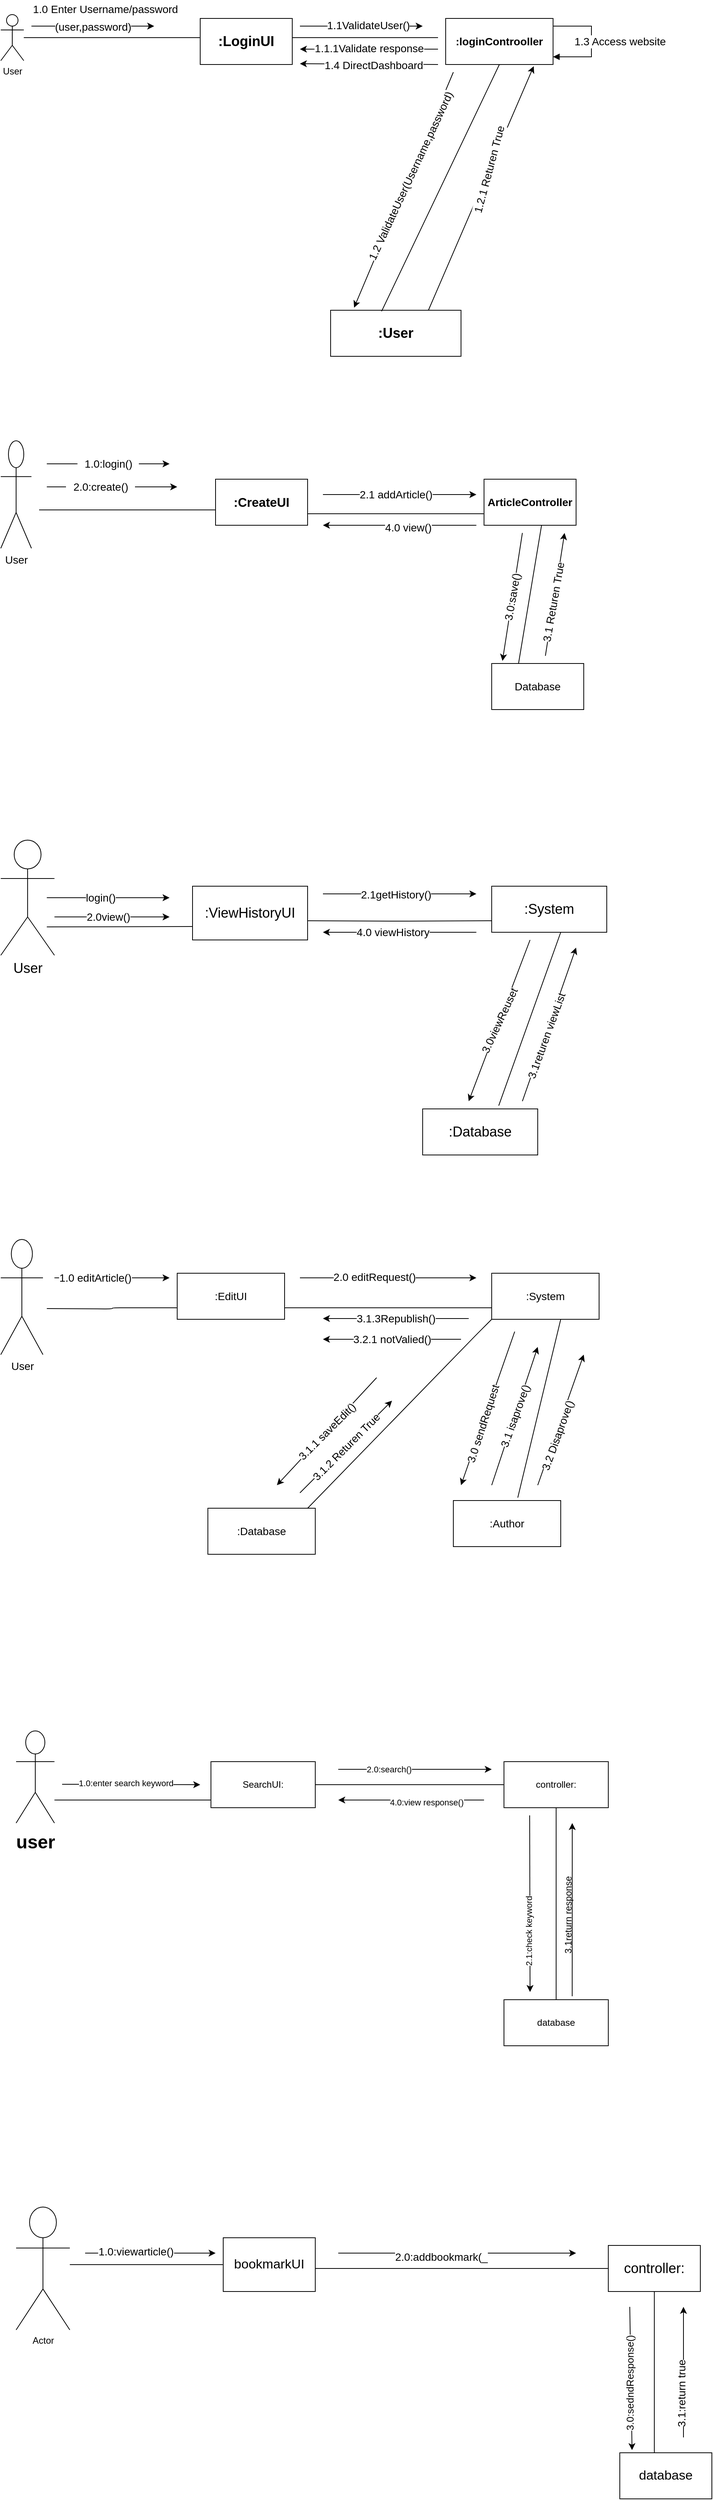 <mxfile version="18.0.2" type="github">
  <diagram id="AjyXy3126MBHkVJqha3E" name="communication">
    <mxGraphModel dx="1298" dy="724" grid="1" gridSize="10" guides="1" tooltips="1" connect="1" arrows="1" fold="1" page="1" pageScale="1" pageWidth="827" pageHeight="1169" math="0" shadow="0">
      <root>
        <mxCell id="0" />
        <mxCell id="1" parent="0" />
        <mxCell id="623CdJ_gnyIBRJ_R1AY2-10" style="edgeStyle=orthogonalEdgeStyle;rounded=0;orthogonalLoop=1;jettySize=auto;html=1;fontSize=18.04;endArrow=none;endFill=0;" parent="1" source="623CdJ_gnyIBRJ_R1AY2-1" edge="1">
          <mxGeometry relative="1" as="geometry">
            <mxPoint x="280" y="145" as="targetPoint" />
          </mxGeometry>
        </mxCell>
        <mxCell id="623CdJ_gnyIBRJ_R1AY2-1" value="User" style="shape=umlActor;verticalLabelPosition=bottom;verticalAlign=top;html=1;outlineConnect=0;rounded=0;" parent="1" vertex="1">
          <mxGeometry x="20" y="115" width="30" height="60" as="geometry" />
        </mxCell>
        <mxCell id="623CdJ_gnyIBRJ_R1AY2-5" value="&lt;h3&gt;:loginControoller&lt;/h3&gt;" style="rounded=0;whiteSpace=wrap;html=1;" parent="1" vertex="1">
          <mxGeometry x="600" y="120" width="140" height="60" as="geometry" />
        </mxCell>
        <mxCell id="623CdJ_gnyIBRJ_R1AY2-15" style="edgeStyle=orthogonalEdgeStyle;rounded=0;orthogonalLoop=1;jettySize=auto;html=1;fontSize=14;endArrow=none;endFill=0;" parent="1" edge="1">
          <mxGeometry relative="1" as="geometry">
            <mxPoint x="400" y="145" as="sourcePoint" />
            <mxPoint x="590" y="145" as="targetPoint" />
          </mxGeometry>
        </mxCell>
        <mxCell id="623CdJ_gnyIBRJ_R1AY2-6" value="&lt;h3 style=&quot;font-size: 18.04px;&quot;&gt;:LoginUI&lt;/h3&gt;" style="rounded=0;whiteSpace=wrap;html=1;" parent="1" vertex="1">
          <mxGeometry x="280" y="120" width="120" height="60" as="geometry" />
        </mxCell>
        <mxCell id="623CdJ_gnyIBRJ_R1AY2-7" value="&lt;h3 style=&quot;font-size: 18.04px;&quot;&gt;:User&lt;/h3&gt;" style="rounded=0;whiteSpace=wrap;html=1;" parent="1" vertex="1">
          <mxGeometry x="450" y="500" width="170" height="60" as="geometry" />
        </mxCell>
        <mxCell id="623CdJ_gnyIBRJ_R1AY2-11" value="" style="endArrow=classic;html=1;rounded=0;fontSize=18.04;" parent="1" edge="1">
          <mxGeometry relative="1" as="geometry">
            <mxPoint x="60" y="130" as="sourcePoint" />
            <mxPoint x="220" y="130" as="targetPoint" />
          </mxGeometry>
        </mxCell>
        <mxCell id="623CdJ_gnyIBRJ_R1AY2-12" value="&lt;font style=&quot;font-size: 14px;&quot;&gt;(user,password)&lt;/font&gt;" style="edgeLabel;resizable=0;html=1;align=center;verticalAlign=middle;fontSize=18.04;rounded=0;" parent="623CdJ_gnyIBRJ_R1AY2-11" connectable="0" vertex="1">
          <mxGeometry relative="1" as="geometry" />
        </mxCell>
        <mxCell id="623CdJ_gnyIBRJ_R1AY2-13" value="&lt;span style=&quot;font-size: 14px;&quot;&gt;1.0 Enter Username/password&lt;/span&gt;" style="edgeLabel;resizable=0;html=1;align=left;verticalAlign=bottom;fontSize=18.04;rounded=0;" parent="623CdJ_gnyIBRJ_R1AY2-11" connectable="0" vertex="1">
          <mxGeometry x="-1" relative="1" as="geometry">
            <mxPoint y="-10" as="offset" />
          </mxGeometry>
        </mxCell>
        <mxCell id="623CdJ_gnyIBRJ_R1AY2-16" value="" style="endArrow=classic;html=1;rounded=0;fontSize=14;" parent="1" edge="1">
          <mxGeometry relative="1" as="geometry">
            <mxPoint x="410" y="130" as="sourcePoint" />
            <mxPoint x="570" y="130" as="targetPoint" />
          </mxGeometry>
        </mxCell>
        <mxCell id="623CdJ_gnyIBRJ_R1AY2-19" value="1.1ValidateUser()" style="edgeLabel;html=1;align=center;verticalAlign=middle;resizable=0;points=[];fontSize=14;rounded=0;" parent="623CdJ_gnyIBRJ_R1AY2-16" vertex="1" connectable="0">
          <mxGeometry x="0.11" y="1" relative="1" as="geometry">
            <mxPoint as="offset" />
          </mxGeometry>
        </mxCell>
        <mxCell id="623CdJ_gnyIBRJ_R1AY2-23" value="" style="endArrow=classic;html=1;rounded=0;fontSize=14;entryX=0.18;entryY=-0.057;entryDx=0;entryDy=0;entryPerimeter=0;" parent="1" target="623CdJ_gnyIBRJ_R1AY2-7" edge="1">
          <mxGeometry relative="1" as="geometry">
            <mxPoint x="610" y="190" as="sourcePoint" />
            <mxPoint x="580" y="270" as="targetPoint" />
          </mxGeometry>
        </mxCell>
        <mxCell id="623CdJ_gnyIBRJ_R1AY2-27" value="&lt;span style=&quot;color: rgba(0, 0, 0, 0); font-family: monospace; font-size: 0px; text-align: start; background-color: rgb(248, 249, 250);&quot;&gt;%3CmxGraphModel%3E%3Croot%3E%3CmxCell%20id%3D%220%22%2F%3E%3CmxCell%20id%3D%221%22%20parent%3D%220%22%2F%3E%3CmxCell%20id%3D%222%22%20value%3D%221.2%20ValidateUser(Username%2Cpassword)%22%20style%3D%22edgeLabel%3Bresizable%3D0%3Bhtml%3D1%3Balign%3Dcenter%3BverticalAlign%3Dmiddle%3BfontSize%3D14%3Brotation%3D0%3B%22%20connectable%3D%220%22%20vertex%3D%221%22%20parent%3D%221%22%3E%3CmxGeometry%20x%3D%22549.586%22%20y%3D%22300.324%22%20as%3D%22geometry%22%2F%3E%3C%2FmxCell%3E%3C%2Froot%3E%3C%2FmxGraphModel%3E1.01.1.02&lt;/span&gt;" style="edgeLabel;html=1;align=center;verticalAlign=middle;resizable=0;points=[];fontSize=14;rounded=0;" parent="623CdJ_gnyIBRJ_R1AY2-23" vertex="1" connectable="0">
          <mxGeometry x="-0.211" y="2" relative="1" as="geometry">
            <mxPoint as="offset" />
          </mxGeometry>
        </mxCell>
        <mxCell id="623CdJ_gnyIBRJ_R1AY2-28" value="1.2 ValidateUser(Username,password)" style="edgeLabel;html=1;align=center;verticalAlign=middle;resizable=0;points=[];fontSize=14;rotation=-65;rounded=0;" parent="623CdJ_gnyIBRJ_R1AY2-23" vertex="1" connectable="0">
          <mxGeometry x="-0.177" y="-3" relative="1" as="geometry">
            <mxPoint y="10" as="offset" />
          </mxGeometry>
        </mxCell>
        <mxCell id="623CdJ_gnyIBRJ_R1AY2-30" value="" style="endArrow=none;html=1;rounded=0;fontSize=14;exitX=0.391;exitY=0.023;exitDx=0;exitDy=0;exitPerimeter=0;entryX=0.5;entryY=1;entryDx=0;entryDy=0;" parent="1" source="623CdJ_gnyIBRJ_R1AY2-7" target="623CdJ_gnyIBRJ_R1AY2-5" edge="1">
          <mxGeometry width="50" height="50" relative="1" as="geometry">
            <mxPoint x="530" y="490" as="sourcePoint" />
            <mxPoint x="660" y="180" as="targetPoint" />
          </mxGeometry>
        </mxCell>
        <mxCell id="623CdJ_gnyIBRJ_R1AY2-33" value="" style="endArrow=classic;html=1;rounded=0;fontSize=14;entryX=0.82;entryY=1.037;entryDx=0;entryDy=0;entryPerimeter=0;exitX=0.75;exitY=0;exitDx=0;exitDy=0;" parent="1" source="623CdJ_gnyIBRJ_R1AY2-7" target="623CdJ_gnyIBRJ_R1AY2-5" edge="1">
          <mxGeometry relative="1" as="geometry">
            <mxPoint x="620" y="300" as="sourcePoint" />
            <mxPoint x="780" y="300" as="targetPoint" />
          </mxGeometry>
        </mxCell>
        <mxCell id="623CdJ_gnyIBRJ_R1AY2-36" value="1.2.1 Returen True" style="edgeLabel;html=1;align=center;verticalAlign=middle;resizable=0;points=[];fontSize=14;rotation=-75;rounded=0;" parent="623CdJ_gnyIBRJ_R1AY2-33" vertex="1" connectable="0">
          <mxGeometry x="0.15" relative="1" as="geometry">
            <mxPoint as="offset" />
          </mxGeometry>
        </mxCell>
        <mxCell id="623CdJ_gnyIBRJ_R1AY2-39" value="" style="html=1;points=[];perimeter=orthogonalPerimeter;fontSize=14;rounded=0;" parent="1" vertex="1">
          <mxGeometry x="720" y="150" height="40" as="geometry" />
        </mxCell>
        <mxCell id="623CdJ_gnyIBRJ_R1AY2-40" value="1.3 Access website" style="edgeStyle=orthogonalEdgeStyle;html=1;align=left;spacingLeft=2;endArrow=block;rounded=0;fontSize=14;" parent="1" edge="1">
          <mxGeometry x="0.667" y="-20" relative="1" as="geometry">
            <mxPoint x="740" y="130" as="sourcePoint" />
            <Array as="points">
              <mxPoint x="790" y="130" />
              <mxPoint x="790" y="170" />
            </Array>
            <mxPoint x="740" y="170" as="targetPoint" />
            <mxPoint as="offset" />
          </mxGeometry>
        </mxCell>
        <mxCell id="623CdJ_gnyIBRJ_R1AY2-46" value="" style="endArrow=classic;html=1;rounded=0;fontSize=14;" parent="1" edge="1">
          <mxGeometry relative="1" as="geometry">
            <mxPoint x="590" y="160" as="sourcePoint" />
            <mxPoint x="410" y="160" as="targetPoint" />
          </mxGeometry>
        </mxCell>
        <mxCell id="623CdJ_gnyIBRJ_R1AY2-49" value="1.1.1Validate response" style="edgeLabel;html=1;align=center;verticalAlign=middle;resizable=0;points=[];fontSize=14;rounded=0;" parent="623CdJ_gnyIBRJ_R1AY2-46" vertex="1" connectable="0">
          <mxGeometry x="-0.251" y="-1" relative="1" as="geometry">
            <mxPoint x="-23" as="offset" />
          </mxGeometry>
        </mxCell>
        <mxCell id="623CdJ_gnyIBRJ_R1AY2-50" value="" style="endArrow=classic;html=1;rounded=0;fontSize=14;" parent="1" edge="1">
          <mxGeometry relative="1" as="geometry">
            <mxPoint x="590" y="180" as="sourcePoint" />
            <mxPoint x="410" y="179" as="targetPoint" />
          </mxGeometry>
        </mxCell>
        <mxCell id="623CdJ_gnyIBRJ_R1AY2-53" value="1.4 DirectDashboard" style="edgeLabel;html=1;align=center;verticalAlign=middle;resizable=0;points=[];fontSize=14;rounded=0;" parent="623CdJ_gnyIBRJ_R1AY2-50" vertex="1" connectable="0">
          <mxGeometry x="-0.257" y="2" relative="1" as="geometry">
            <mxPoint x="-17" y="-1" as="offset" />
          </mxGeometry>
        </mxCell>
        <mxCell id="623CdJ_gnyIBRJ_R1AY2-77" style="edgeStyle=orthogonalEdgeStyle;rounded=0;orthogonalLoop=1;jettySize=auto;html=1;entryX=0;entryY=0.75;entryDx=0;entryDy=0;fontSize=14;endArrow=none;endFill=0;" parent="1" target="623CdJ_gnyIBRJ_R1AY2-55" edge="1">
          <mxGeometry relative="1" as="geometry">
            <mxPoint x="70" y="760" as="sourcePoint" />
            <Array as="points">
              <mxPoint x="300" y="760" />
            </Array>
          </mxGeometry>
        </mxCell>
        <mxCell id="623CdJ_gnyIBRJ_R1AY2-54" value="User" style="shape=umlActor;verticalLabelPosition=bottom;verticalAlign=top;html=1;outlineConnect=0;fontSize=14;rounded=0;" parent="1" vertex="1">
          <mxGeometry x="20" y="670" width="40" height="140" as="geometry" />
        </mxCell>
        <mxCell id="623CdJ_gnyIBRJ_R1AY2-81" style="edgeStyle=orthogonalEdgeStyle;rounded=0;orthogonalLoop=1;jettySize=auto;html=1;entryX=0;entryY=0.75;entryDx=0;entryDy=0;fontSize=14;endArrow=none;endFill=0;exitX=1;exitY=0.75;exitDx=0;exitDy=0;" parent="1" source="623CdJ_gnyIBRJ_R1AY2-55" target="623CdJ_gnyIBRJ_R1AY2-78" edge="1">
          <mxGeometry relative="1" as="geometry">
            <mxPoint x="430" y="765" as="sourcePoint" />
          </mxGeometry>
        </mxCell>
        <mxCell id="623CdJ_gnyIBRJ_R1AY2-55" value="&lt;h3&gt;:CreateUI&lt;/h3&gt;" style="rounded=0;whiteSpace=wrap;html=1;fontSize=14;" parent="1" vertex="1">
          <mxGeometry x="300" y="720" width="120" height="60" as="geometry" />
        </mxCell>
        <mxCell id="623CdJ_gnyIBRJ_R1AY2-64" value="" style="endArrow=classic;html=1;rounded=0;fontSize=14;startArrow=none;" parent="1" source="623CdJ_gnyIBRJ_R1AY2-65" edge="1">
          <mxGeometry width="50" height="50" relative="1" as="geometry">
            <mxPoint x="80" y="730" as="sourcePoint" />
            <mxPoint x="250" y="730" as="targetPoint" />
          </mxGeometry>
        </mxCell>
        <mxCell id="623CdJ_gnyIBRJ_R1AY2-72" value="" style="endArrow=classic;html=1;rounded=0;fontSize=14;startArrow=none;" parent="1" source="623CdJ_gnyIBRJ_R1AY2-63" edge="1">
          <mxGeometry relative="1" as="geometry">
            <mxPoint x="80" y="700" as="sourcePoint" />
            <mxPoint x="240" y="700" as="targetPoint" />
          </mxGeometry>
        </mxCell>
        <mxCell id="623CdJ_gnyIBRJ_R1AY2-63" value="1.0:login()" style="text;html=1;align=center;verticalAlign=middle;resizable=0;points=[];autosize=1;strokeColor=none;fillColor=none;fontSize=14;rounded=0;" parent="1" vertex="1">
          <mxGeometry x="120" y="690" width="80" height="20" as="geometry" />
        </mxCell>
        <mxCell id="623CdJ_gnyIBRJ_R1AY2-75" value="" style="endArrow=none;html=1;rounded=0;fontSize=14;" parent="1" target="623CdJ_gnyIBRJ_R1AY2-63" edge="1">
          <mxGeometry relative="1" as="geometry">
            <mxPoint x="80" y="700" as="sourcePoint" />
            <mxPoint x="240" y="700" as="targetPoint" />
          </mxGeometry>
        </mxCell>
        <mxCell id="623CdJ_gnyIBRJ_R1AY2-65" value="2.0:create()" style="text;html=1;align=center;verticalAlign=middle;resizable=0;points=[];autosize=1;strokeColor=none;fillColor=none;fontSize=14;rounded=0;" parent="1" vertex="1">
          <mxGeometry x="105" y="720" width="90" height="20" as="geometry" />
        </mxCell>
        <mxCell id="623CdJ_gnyIBRJ_R1AY2-76" value="" style="endArrow=none;html=1;rounded=0;fontSize=14;" parent="1" target="623CdJ_gnyIBRJ_R1AY2-65" edge="1">
          <mxGeometry width="50" height="50" relative="1" as="geometry">
            <mxPoint x="80" y="730" as="sourcePoint" />
            <mxPoint x="250" y="730" as="targetPoint" />
          </mxGeometry>
        </mxCell>
        <mxCell id="623CdJ_gnyIBRJ_R1AY2-78" value="&lt;h4&gt;ArticleController&lt;/h4&gt;" style="rounded=0;whiteSpace=wrap;html=1;fontSize=14;" parent="1" vertex="1">
          <mxGeometry x="650" y="720" width="120" height="60" as="geometry" />
        </mxCell>
        <mxCell id="623CdJ_gnyIBRJ_R1AY2-79" value="Database" style="rounded=0;whiteSpace=wrap;html=1;fontSize=14;" parent="1" vertex="1">
          <mxGeometry x="660" y="960" width="120" height="60" as="geometry" />
        </mxCell>
        <mxCell id="623CdJ_gnyIBRJ_R1AY2-83" value="" style="endArrow=classic;html=1;rounded=1;sketch=0;curved=0;" parent="1" edge="1">
          <mxGeometry relative="1" as="geometry">
            <mxPoint x="440" y="740" as="sourcePoint" />
            <mxPoint x="640" y="740" as="targetPoint" />
          </mxGeometry>
        </mxCell>
        <mxCell id="623CdJ_gnyIBRJ_R1AY2-88" value="2.1 addArticle()" style="edgeLabel;html=1;align=center;verticalAlign=middle;resizable=0;points=[];fontSize=14;fontFamily=Helvetica;" parent="623CdJ_gnyIBRJ_R1AY2-83" vertex="1" connectable="0">
          <mxGeometry x="0.318" y="-2" relative="1" as="geometry">
            <mxPoint x="-37" y="-2" as="offset" />
          </mxGeometry>
        </mxCell>
        <mxCell id="623CdJ_gnyIBRJ_R1AY2-89" value="" style="endArrow=none;html=1;rounded=1;sketch=0;fontFamily=Helvetica;fontSize=14;curved=0;" parent="1" edge="1">
          <mxGeometry width="50" height="50" relative="1" as="geometry">
            <mxPoint x="695" y="960" as="sourcePoint" />
            <mxPoint x="725" y="780" as="targetPoint" />
          </mxGeometry>
        </mxCell>
        <mxCell id="623CdJ_gnyIBRJ_R1AY2-90" value="" style="endArrow=classic;html=1;rounded=1;sketch=0;fontFamily=Helvetica;fontSize=14;curved=0;entryX=0.117;entryY=-0.057;entryDx=0;entryDy=0;entryPerimeter=0;" parent="1" target="623CdJ_gnyIBRJ_R1AY2-79" edge="1">
          <mxGeometry relative="1" as="geometry">
            <mxPoint x="700" y="790" as="sourcePoint" />
            <mxPoint x="620" y="870" as="targetPoint" />
          </mxGeometry>
        </mxCell>
        <mxCell id="623CdJ_gnyIBRJ_R1AY2-91" value="3.0:save()" style="edgeLabel;resizable=0;html=1;align=center;verticalAlign=middle;rounded=0;sketch=0;fontFamily=Helvetica;fontSize=14;rotation=-80;" parent="623CdJ_gnyIBRJ_R1AY2-90" connectable="0" vertex="1">
          <mxGeometry relative="1" as="geometry" />
        </mxCell>
        <mxCell id="623CdJ_gnyIBRJ_R1AY2-94" value="" style="endArrow=classic;html=1;rounded=1;sketch=0;fontFamily=Helvetica;fontSize=14;curved=0;" parent="1" edge="1">
          <mxGeometry relative="1" as="geometry">
            <mxPoint x="730" y="950" as="sourcePoint" />
            <mxPoint x="755" y="790" as="targetPoint" />
          </mxGeometry>
        </mxCell>
        <mxCell id="623CdJ_gnyIBRJ_R1AY2-97" value="3.1 Returen True" style="edgeLabel;html=1;align=center;verticalAlign=middle;resizable=0;points=[];fontSize=14;fontFamily=Helvetica;rotation=-80;" parent="623CdJ_gnyIBRJ_R1AY2-94" vertex="1" connectable="0">
          <mxGeometry x="0.216" y="-2" relative="1" as="geometry">
            <mxPoint x="-7" y="27" as="offset" />
          </mxGeometry>
        </mxCell>
        <mxCell id="623CdJ_gnyIBRJ_R1AY2-100" value="" style="endArrow=classic;html=1;rounded=1;sketch=0;fontFamily=Helvetica;fontSize=14;curved=0;" parent="1" edge="1">
          <mxGeometry relative="1" as="geometry">
            <mxPoint x="640" y="780" as="sourcePoint" />
            <mxPoint x="440" y="780" as="targetPoint" />
          </mxGeometry>
        </mxCell>
        <mxCell id="623CdJ_gnyIBRJ_R1AY2-102" value="4.0 view()" style="edgeLabel;html=1;align=center;verticalAlign=middle;resizable=0;points=[];fontSize=14;fontFamily=Helvetica;" parent="623CdJ_gnyIBRJ_R1AY2-100" vertex="1" connectable="0">
          <mxGeometry x="-0.108" y="3" relative="1" as="geometry">
            <mxPoint as="offset" />
          </mxGeometry>
        </mxCell>
        <mxCell id="623CdJ_gnyIBRJ_R1AY2-145" value="User" style="shape=umlActor;verticalLabelPosition=bottom;verticalAlign=top;html=1;outlineConnect=0;rounded=0;sketch=0;fontFamily=Helvetica;fontSize=18;" parent="1" vertex="1">
          <mxGeometry x="20" y="1190" width="70" height="150" as="geometry" />
        </mxCell>
        <mxCell id="623CdJ_gnyIBRJ_R1AY2-159" style="edgeStyle=orthogonalEdgeStyle;curved=0;rounded=1;sketch=0;orthogonalLoop=1;jettySize=auto;html=1;entryX=0;entryY=0.75;entryDx=0;entryDy=0;fontFamily=Helvetica;fontSize=14;endArrow=none;endFill=0;" parent="1" target="623CdJ_gnyIBRJ_R1AY2-147" edge="1">
          <mxGeometry relative="1" as="geometry">
            <mxPoint x="420" y="1295" as="sourcePoint" />
          </mxGeometry>
        </mxCell>
        <mxCell id="623CdJ_gnyIBRJ_R1AY2-146" value=":ViewHistoryUI" style="rounded=0;whiteSpace=wrap;html=1;sketch=0;fontFamily=Helvetica;fontSize=18;" parent="1" vertex="1">
          <mxGeometry x="270" y="1250" width="150" height="70" as="geometry" />
        </mxCell>
        <mxCell id="623CdJ_gnyIBRJ_R1AY2-147" value=":System" style="rounded=0;whiteSpace=wrap;html=1;sketch=0;fontFamily=Helvetica;fontSize=18;" parent="1" vertex="1">
          <mxGeometry x="660" y="1250" width="150" height="60" as="geometry" />
        </mxCell>
        <mxCell id="623CdJ_gnyIBRJ_R1AY2-148" value=":Database" style="rounded=0;whiteSpace=wrap;html=1;sketch=0;fontFamily=Helvetica;fontSize=18;" parent="1" vertex="1">
          <mxGeometry x="570" y="1540" width="150" height="60" as="geometry" />
        </mxCell>
        <mxCell id="623CdJ_gnyIBRJ_R1AY2-149" value="" style="endArrow=none;html=1;rounded=1;sketch=0;fontFamily=Helvetica;fontSize=18;curved=0;entryX=0;entryY=0.75;entryDx=0;entryDy=0;" parent="1" target="623CdJ_gnyIBRJ_R1AY2-146" edge="1">
          <mxGeometry width="50" height="50" relative="1" as="geometry">
            <mxPoint x="80" y="1303" as="sourcePoint" />
            <mxPoint x="170" y="1300" as="targetPoint" />
          </mxGeometry>
        </mxCell>
        <mxCell id="623CdJ_gnyIBRJ_R1AY2-153" value="" style="endArrow=classic;html=1;rounded=1;sketch=0;fontFamily=Helvetica;fontSize=18;curved=0;" parent="1" edge="1">
          <mxGeometry relative="1" as="geometry">
            <mxPoint x="80" y="1265" as="sourcePoint" />
            <mxPoint x="240" y="1265" as="targetPoint" />
          </mxGeometry>
        </mxCell>
        <mxCell id="623CdJ_gnyIBRJ_R1AY2-155" value="login()" style="edgeLabel;html=1;align=center;verticalAlign=middle;resizable=0;points=[];fontSize=14;fontFamily=Helvetica;" parent="623CdJ_gnyIBRJ_R1AY2-153" vertex="1" connectable="0">
          <mxGeometry x="0.247" y="-2" relative="1" as="geometry">
            <mxPoint x="-30" y="-2" as="offset" />
          </mxGeometry>
        </mxCell>
        <mxCell id="623CdJ_gnyIBRJ_R1AY2-156" value="" style="endArrow=classic;html=1;rounded=1;sketch=0;fontFamily=Helvetica;fontSize=18;curved=0;" parent="1" edge="1">
          <mxGeometry relative="1" as="geometry">
            <mxPoint x="90" y="1290" as="sourcePoint" />
            <mxPoint x="240" y="1290" as="targetPoint" />
          </mxGeometry>
        </mxCell>
        <mxCell id="623CdJ_gnyIBRJ_R1AY2-158" value="2.0view()" style="edgeLabel;html=1;align=center;verticalAlign=middle;resizable=0;points=[];fontSize=14;fontFamily=Helvetica;" parent="623CdJ_gnyIBRJ_R1AY2-156" vertex="1" connectable="0">
          <mxGeometry x="0.504" y="4" relative="1" as="geometry">
            <mxPoint x="-43" y="4" as="offset" />
          </mxGeometry>
        </mxCell>
        <mxCell id="623CdJ_gnyIBRJ_R1AY2-160" value="" style="endArrow=classic;html=1;rounded=1;sketch=0;fontFamily=Helvetica;fontSize=14;curved=0;" parent="1" edge="1">
          <mxGeometry relative="1" as="geometry">
            <mxPoint x="440" y="1260" as="sourcePoint" />
            <mxPoint x="640" y="1260" as="targetPoint" />
          </mxGeometry>
        </mxCell>
        <mxCell id="623CdJ_gnyIBRJ_R1AY2-162" value="2.1getHistory()" style="edgeLabel;html=1;align=center;verticalAlign=middle;resizable=0;points=[];fontSize=14;fontFamily=Helvetica;" parent="623CdJ_gnyIBRJ_R1AY2-160" vertex="1" connectable="0">
          <mxGeometry x="-0.412" y="-1" relative="1" as="geometry">
            <mxPoint x="36" as="offset" />
          </mxGeometry>
        </mxCell>
        <mxCell id="623CdJ_gnyIBRJ_R1AY2-163" value="" style="endArrow=none;html=1;rounded=1;sketch=0;fontFamily=Helvetica;fontSize=14;curved=0;exitX=0.661;exitY=-0.07;exitDx=0;exitDy=0;exitPerimeter=0;" parent="1" source="623CdJ_gnyIBRJ_R1AY2-148" edge="1">
          <mxGeometry width="50" height="50" relative="1" as="geometry">
            <mxPoint x="700" y="1360" as="sourcePoint" />
            <mxPoint x="750" y="1310" as="targetPoint" />
          </mxGeometry>
        </mxCell>
        <mxCell id="623CdJ_gnyIBRJ_R1AY2-167" value="" style="endArrow=classic;html=1;rounded=1;sketch=0;fontFamily=Helvetica;fontSize=14;curved=0;" parent="1" edge="1">
          <mxGeometry relative="1" as="geometry">
            <mxPoint x="710" y="1320" as="sourcePoint" />
            <mxPoint x="630" y="1530" as="targetPoint" />
          </mxGeometry>
        </mxCell>
        <mxCell id="623CdJ_gnyIBRJ_R1AY2-168" value="3.0viewReuset" style="edgeLabel;resizable=0;html=1;align=center;verticalAlign=middle;rounded=0;sketch=0;fontFamily=Helvetica;fontSize=14;rotation=-65;" parent="623CdJ_gnyIBRJ_R1AY2-167" connectable="0" vertex="1">
          <mxGeometry relative="1" as="geometry" />
        </mxCell>
        <mxCell id="623CdJ_gnyIBRJ_R1AY2-171" value="" style="endArrow=classic;html=1;rounded=1;sketch=0;fontFamily=Helvetica;fontSize=14;curved=0;" parent="1" edge="1">
          <mxGeometry relative="1" as="geometry">
            <mxPoint x="700" y="1530" as="sourcePoint" />
            <mxPoint x="770" y="1330" as="targetPoint" />
          </mxGeometry>
        </mxCell>
        <mxCell id="623CdJ_gnyIBRJ_R1AY2-173" value="3.1returen viewList" style="edgeLabel;html=1;align=center;verticalAlign=middle;resizable=0;points=[];fontSize=14;fontFamily=Helvetica;rotation=-70;" parent="623CdJ_gnyIBRJ_R1AY2-171" vertex="1" connectable="0">
          <mxGeometry x="-0.148" y="-1" relative="1" as="geometry">
            <mxPoint as="offset" />
          </mxGeometry>
        </mxCell>
        <mxCell id="623CdJ_gnyIBRJ_R1AY2-174" value="" style="endArrow=classic;html=1;rounded=1;sketch=0;fontFamily=Helvetica;fontSize=14;curved=0;" parent="1" edge="1">
          <mxGeometry relative="1" as="geometry">
            <mxPoint x="640" y="1310" as="sourcePoint" />
            <mxPoint x="440" y="1310" as="targetPoint" />
          </mxGeometry>
        </mxCell>
        <mxCell id="623CdJ_gnyIBRJ_R1AY2-176" value="4.0 viewHistory" style="edgeLabel;html=1;align=center;verticalAlign=middle;resizable=0;points=[];fontSize=14;fontFamily=Helvetica;" parent="623CdJ_gnyIBRJ_R1AY2-174" vertex="1" connectable="0">
          <mxGeometry x="0.092" relative="1" as="geometry">
            <mxPoint as="offset" />
          </mxGeometry>
        </mxCell>
        <mxCell id="623CdJ_gnyIBRJ_R1AY2-183" style="edgeStyle=orthogonalEdgeStyle;curved=0;rounded=1;sketch=0;orthogonalLoop=1;jettySize=auto;html=1;entryX=0;entryY=0.75;entryDx=0;entryDy=0;fontFamily=Helvetica;fontSize=14;endArrow=none;endFill=0;" parent="1" target="623CdJ_gnyIBRJ_R1AY2-178" edge="1">
          <mxGeometry relative="1" as="geometry">
            <mxPoint x="80" y="1800" as="sourcePoint" />
          </mxGeometry>
        </mxCell>
        <mxCell id="623CdJ_gnyIBRJ_R1AY2-177" value="User" style="shape=umlActor;verticalLabelPosition=bottom;verticalAlign=top;html=1;outlineConnect=0;rounded=0;sketch=0;fontFamily=Helvetica;fontSize=14;" parent="1" vertex="1">
          <mxGeometry x="20" y="1710" width="55" height="150" as="geometry" />
        </mxCell>
        <mxCell id="623CdJ_gnyIBRJ_R1AY2-189" style="edgeStyle=orthogonalEdgeStyle;curved=0;rounded=1;sketch=0;orthogonalLoop=1;jettySize=auto;html=1;entryX=0;entryY=0.75;entryDx=0;entryDy=0;fontFamily=Helvetica;fontSize=14;endArrow=none;endFill=0;exitX=1;exitY=0.75;exitDx=0;exitDy=0;" parent="1" source="623CdJ_gnyIBRJ_R1AY2-178" target="623CdJ_gnyIBRJ_R1AY2-179" edge="1">
          <mxGeometry relative="1" as="geometry">
            <mxPoint x="400" y="1800" as="sourcePoint" />
          </mxGeometry>
        </mxCell>
        <mxCell id="623CdJ_gnyIBRJ_R1AY2-178" value=":EditUI" style="rounded=0;whiteSpace=wrap;html=1;sketch=0;fontFamily=Helvetica;fontSize=14;" parent="1" vertex="1">
          <mxGeometry x="250" y="1754" width="140" height="60" as="geometry" />
        </mxCell>
        <mxCell id="623CdJ_gnyIBRJ_R1AY2-179" value=":System" style="rounded=0;whiteSpace=wrap;html=1;sketch=0;fontFamily=Helvetica;fontSize=14;" parent="1" vertex="1">
          <mxGeometry x="660" y="1754" width="140" height="60" as="geometry" />
        </mxCell>
        <mxCell id="623CdJ_gnyIBRJ_R1AY2-180" value=":Author" style="rounded=0;whiteSpace=wrap;html=1;sketch=0;fontFamily=Helvetica;fontSize=14;" parent="1" vertex="1">
          <mxGeometry x="610" y="2050" width="140" height="60" as="geometry" />
        </mxCell>
        <mxCell id="623CdJ_gnyIBRJ_R1AY2-186" value="" style="endArrow=classic;html=1;rounded=1;sketch=0;fontFamily=Helvetica;fontSize=14;curved=0;" parent="1" edge="1">
          <mxGeometry relative="1" as="geometry">
            <mxPoint x="90" y="1760" as="sourcePoint" />
            <mxPoint x="240" y="1760" as="targetPoint" />
          </mxGeometry>
        </mxCell>
        <mxCell id="623CdJ_gnyIBRJ_R1AY2-188" value="1.0 editArticle()" style="edgeLabel;html=1;align=center;verticalAlign=middle;resizable=0;points=[];fontSize=14;fontFamily=Helvetica;" parent="623CdJ_gnyIBRJ_R1AY2-186" vertex="1" connectable="0">
          <mxGeometry x="-0.296" relative="1" as="geometry">
            <mxPoint as="offset" />
          </mxGeometry>
        </mxCell>
        <mxCell id="623CdJ_gnyIBRJ_R1AY2-190" value="" style="endArrow=classic;html=1;rounded=1;sketch=0;fontFamily=Helvetica;fontSize=14;curved=0;" parent="1" edge="1">
          <mxGeometry relative="1" as="geometry">
            <mxPoint x="410" y="1760" as="sourcePoint" />
            <mxPoint x="640" y="1760" as="targetPoint" />
          </mxGeometry>
        </mxCell>
        <mxCell id="623CdJ_gnyIBRJ_R1AY2-192" value="2.0 editRequest()" style="edgeLabel;html=1;align=center;verticalAlign=middle;resizable=0;points=[];fontSize=14;fontFamily=Helvetica;" parent="623CdJ_gnyIBRJ_R1AY2-190" vertex="1" connectable="0">
          <mxGeometry x="-0.158" y="1" relative="1" as="geometry">
            <mxPoint as="offset" />
          </mxGeometry>
        </mxCell>
        <mxCell id="623CdJ_gnyIBRJ_R1AY2-193" value=":Database" style="rounded=0;whiteSpace=wrap;html=1;sketch=0;fontFamily=Helvetica;fontSize=14;" parent="1" vertex="1">
          <mxGeometry x="290" y="2060" width="140" height="60" as="geometry" />
        </mxCell>
        <mxCell id="623CdJ_gnyIBRJ_R1AY2-195" value="" style="endArrow=none;html=1;rounded=1;sketch=0;fontFamily=Helvetica;fontSize=14;curved=0;exitX=0.6;exitY=-0.063;exitDx=0;exitDy=0;exitPerimeter=0;" parent="1" source="623CdJ_gnyIBRJ_R1AY2-180" edge="1">
          <mxGeometry width="50" height="50" relative="1" as="geometry">
            <mxPoint x="700" y="1864" as="sourcePoint" />
            <mxPoint x="750" y="1814" as="targetPoint" />
          </mxGeometry>
        </mxCell>
        <mxCell id="623CdJ_gnyIBRJ_R1AY2-196" value="" style="endArrow=classic;html=1;rounded=1;sketch=0;fontFamily=Helvetica;fontSize=14;curved=0;" parent="1" edge="1">
          <mxGeometry relative="1" as="geometry">
            <mxPoint x="690" y="1830" as="sourcePoint" />
            <mxPoint x="620" y="2030" as="targetPoint" />
          </mxGeometry>
        </mxCell>
        <mxCell id="623CdJ_gnyIBRJ_R1AY2-198" value="3.0 sendRequest" style="edgeLabel;html=1;align=center;verticalAlign=middle;resizable=0;points=[];fontSize=14;fontFamily=Helvetica;rotation=-72;" parent="623CdJ_gnyIBRJ_R1AY2-196" vertex="1" connectable="0">
          <mxGeometry x="0.192" y="1" relative="1" as="geometry">
            <mxPoint x="-1" as="offset" />
          </mxGeometry>
        </mxCell>
        <mxCell id="623CdJ_gnyIBRJ_R1AY2-199" value="" style="endArrow=none;html=1;rounded=1;sketch=0;fontFamily=Helvetica;fontSize=14;curved=0;exitX=0.929;exitY=0;exitDx=0;exitDy=0;exitPerimeter=0;" parent="1" source="623CdJ_gnyIBRJ_R1AY2-193" edge="1">
          <mxGeometry width="50" height="50" relative="1" as="geometry">
            <mxPoint x="610" y="1864" as="sourcePoint" />
            <mxPoint x="660" y="1814" as="targetPoint" />
            <Array as="points">
              <mxPoint x="640" y="1834" />
            </Array>
          </mxGeometry>
        </mxCell>
        <mxCell id="623CdJ_gnyIBRJ_R1AY2-200" value="" style="endArrow=classic;html=1;rounded=1;sketch=0;fontFamily=Helvetica;fontSize=14;curved=0;" parent="1" edge="1">
          <mxGeometry relative="1" as="geometry">
            <mxPoint x="660" y="2030" as="sourcePoint" />
            <mxPoint x="720" y="1850" as="targetPoint" />
          </mxGeometry>
        </mxCell>
        <mxCell id="623CdJ_gnyIBRJ_R1AY2-201" value="3.1 isaprove()" style="edgeLabel;resizable=0;html=1;align=center;verticalAlign=middle;rounded=0;sketch=0;fontFamily=Helvetica;fontSize=14;rotation=-70;" parent="623CdJ_gnyIBRJ_R1AY2-200" connectable="0" vertex="1">
          <mxGeometry relative="1" as="geometry" />
        </mxCell>
        <mxCell id="623CdJ_gnyIBRJ_R1AY2-202" value="" style="endArrow=classic;html=1;rounded=1;sketch=0;fontFamily=Helvetica;fontSize=14;curved=0;" parent="1" edge="1">
          <mxGeometry relative="1" as="geometry">
            <mxPoint x="510" y="1890" as="sourcePoint" />
            <mxPoint x="380" y="2030" as="targetPoint" />
          </mxGeometry>
        </mxCell>
        <mxCell id="623CdJ_gnyIBRJ_R1AY2-203" value="3.1.1 saveEdit()" style="edgeLabel;resizable=0;html=1;align=center;verticalAlign=middle;rounded=0;sketch=0;fontFamily=Helvetica;fontSize=14;rotation=-45;" parent="623CdJ_gnyIBRJ_R1AY2-202" connectable="0" vertex="1">
          <mxGeometry relative="1" as="geometry" />
        </mxCell>
        <mxCell id="623CdJ_gnyIBRJ_R1AY2-207" value="" style="endArrow=classic;html=1;rounded=1;sketch=0;fontFamily=Helvetica;fontSize=14;curved=0;" parent="1" edge="1">
          <mxGeometry relative="1" as="geometry">
            <mxPoint x="410" y="2040" as="sourcePoint" />
            <mxPoint x="530" y="1920" as="targetPoint" />
          </mxGeometry>
        </mxCell>
        <mxCell id="623CdJ_gnyIBRJ_R1AY2-208" value="3.1.2 Returen True" style="edgeLabel;resizable=0;html=1;align=center;verticalAlign=middle;rounded=0;sketch=0;fontFamily=Helvetica;fontSize=14;rotation=-45;" parent="623CdJ_gnyIBRJ_R1AY2-207" connectable="0" vertex="1">
          <mxGeometry relative="1" as="geometry" />
        </mxCell>
        <mxCell id="623CdJ_gnyIBRJ_R1AY2-209" value="" style="endArrow=classic;html=1;rounded=1;sketch=0;fontFamily=Helvetica;fontSize=14;curved=0;" parent="1" edge="1">
          <mxGeometry relative="1" as="geometry">
            <mxPoint x="630" y="1813" as="sourcePoint" />
            <mxPoint x="440" y="1813" as="targetPoint" />
          </mxGeometry>
        </mxCell>
        <mxCell id="623CdJ_gnyIBRJ_R1AY2-210" value="3.1.3Republish()" style="edgeLabel;resizable=0;html=1;align=center;verticalAlign=middle;rounded=0;sketch=0;fontFamily=Helvetica;fontSize=14;" parent="623CdJ_gnyIBRJ_R1AY2-209" connectable="0" vertex="1">
          <mxGeometry relative="1" as="geometry" />
        </mxCell>
        <mxCell id="623CdJ_gnyIBRJ_R1AY2-211" value="" style="endArrow=classic;html=1;rounded=1;sketch=0;fontFamily=Helvetica;fontSize=14;curved=0;" parent="1" edge="1">
          <mxGeometry relative="1" as="geometry">
            <mxPoint x="720" y="2030" as="sourcePoint" />
            <mxPoint x="780" y="1860" as="targetPoint" />
          </mxGeometry>
        </mxCell>
        <mxCell id="623CdJ_gnyIBRJ_R1AY2-213" value="3.2 Disaprove()" style="edgeLabel;html=1;align=center;verticalAlign=middle;resizable=0;points=[];fontSize=14;fontFamily=Helvetica;rotation=-70;" parent="623CdJ_gnyIBRJ_R1AY2-211" vertex="1" connectable="0">
          <mxGeometry x="-0.229" y="-3" relative="1" as="geometry">
            <mxPoint as="offset" />
          </mxGeometry>
        </mxCell>
        <mxCell id="623CdJ_gnyIBRJ_R1AY2-214" value="" style="endArrow=classic;html=1;rounded=1;sketch=0;fontFamily=Helvetica;fontSize=14;curved=0;" parent="1" edge="1">
          <mxGeometry relative="1" as="geometry">
            <mxPoint x="620" y="1840" as="sourcePoint" />
            <mxPoint x="440" y="1840" as="targetPoint" />
          </mxGeometry>
        </mxCell>
        <mxCell id="623CdJ_gnyIBRJ_R1AY2-215" value="3.2.1 notValied()" style="edgeLabel;resizable=0;html=1;align=center;verticalAlign=middle;rounded=0;sketch=0;fontFamily=Helvetica;fontSize=14;" parent="623CdJ_gnyIBRJ_R1AY2-214" connectable="0" vertex="1">
          <mxGeometry relative="1" as="geometry" />
        </mxCell>
        <mxCell id="9phi16HhCTKHE_NI0qPL-10" style="edgeStyle=orthogonalEdgeStyle;rounded=0;orthogonalLoop=1;jettySize=auto;html=1;entryX=0;entryY=0.75;entryDx=0;entryDy=0;endArrow=none;endFill=0;" edge="1" parent="1" source="9phi16HhCTKHE_NI0qPL-1" target="9phi16HhCTKHE_NI0qPL-3">
          <mxGeometry relative="1" as="geometry">
            <mxPoint x="280" y="2430" as="targetPoint" />
            <Array as="points">
              <mxPoint x="294" y="2440" />
            </Array>
          </mxGeometry>
        </mxCell>
        <mxCell id="9phi16HhCTKHE_NI0qPL-1" value="" style="shape=umlActor;verticalLabelPosition=bottom;verticalAlign=top;html=1;outlineConnect=0;" vertex="1" parent="1">
          <mxGeometry x="40" y="2350" width="50" height="120" as="geometry" />
        </mxCell>
        <mxCell id="9phi16HhCTKHE_NI0qPL-2" value="&lt;h1&gt;user&lt;/h1&gt;" style="text;html=1;align=center;verticalAlign=middle;resizable=0;points=[];autosize=1;strokeColor=none;fillColor=none;" vertex="1" parent="1">
          <mxGeometry x="30" y="2470" width="70" height="50" as="geometry" />
        </mxCell>
        <mxCell id="9phi16HhCTKHE_NI0qPL-12" style="edgeStyle=orthogonalEdgeStyle;rounded=0;orthogonalLoop=1;jettySize=auto;html=1;entryX=0;entryY=0.5;entryDx=0;entryDy=0;endArrow=none;endFill=0;" edge="1" parent="1" source="9phi16HhCTKHE_NI0qPL-3" target="9phi16HhCTKHE_NI0qPL-4">
          <mxGeometry relative="1" as="geometry" />
        </mxCell>
        <mxCell id="9phi16HhCTKHE_NI0qPL-3" value="SearchUI:" style="rounded=0;whiteSpace=wrap;html=1;" vertex="1" parent="1">
          <mxGeometry x="294" y="2390" width="136" height="60" as="geometry" />
        </mxCell>
        <mxCell id="9phi16HhCTKHE_NI0qPL-17" style="edgeStyle=orthogonalEdgeStyle;rounded=0;orthogonalLoop=1;jettySize=auto;html=1;entryX=0.5;entryY=0;entryDx=0;entryDy=0;endArrow=none;endFill=0;" edge="1" parent="1" source="9phi16HhCTKHE_NI0qPL-4" target="9phi16HhCTKHE_NI0qPL-5">
          <mxGeometry relative="1" as="geometry" />
        </mxCell>
        <mxCell id="9phi16HhCTKHE_NI0qPL-4" value="controller:" style="rounded=0;whiteSpace=wrap;html=1;" vertex="1" parent="1">
          <mxGeometry x="676" y="2390" width="136" height="60" as="geometry" />
        </mxCell>
        <mxCell id="9phi16HhCTKHE_NI0qPL-5" value="database" style="rounded=0;whiteSpace=wrap;html=1;" vertex="1" parent="1">
          <mxGeometry x="676" y="2700" width="136" height="60" as="geometry" />
        </mxCell>
        <mxCell id="9phi16HhCTKHE_NI0qPL-8" value="" style="endArrow=classic;html=1;rounded=0;" edge="1" parent="1">
          <mxGeometry relative="1" as="geometry">
            <mxPoint x="100" y="2419.5" as="sourcePoint" />
            <mxPoint x="280" y="2420" as="targetPoint" />
            <Array as="points">
              <mxPoint x="130" y="2419.5" />
            </Array>
          </mxGeometry>
        </mxCell>
        <mxCell id="9phi16HhCTKHE_NI0qPL-11" value="1.0:enter search keyword" style="edgeLabel;html=1;align=center;verticalAlign=middle;resizable=0;points=[];" vertex="1" connectable="0" parent="9phi16HhCTKHE_NI0qPL-8">
          <mxGeometry x="-0.08" y="2" relative="1" as="geometry">
            <mxPoint as="offset" />
          </mxGeometry>
        </mxCell>
        <mxCell id="9phi16HhCTKHE_NI0qPL-13" value="" style="endArrow=classic;html=1;rounded=0;" edge="1" parent="1">
          <mxGeometry relative="1" as="geometry">
            <mxPoint x="460" y="2400" as="sourcePoint" />
            <mxPoint x="660" y="2400" as="targetPoint" />
          </mxGeometry>
        </mxCell>
        <mxCell id="9phi16HhCTKHE_NI0qPL-15" value="2.0:search()" style="edgeLabel;html=1;align=center;verticalAlign=middle;resizable=0;points=[];" vertex="1" connectable="0" parent="9phi16HhCTKHE_NI0qPL-13">
          <mxGeometry x="-0.34" relative="1" as="geometry">
            <mxPoint as="offset" />
          </mxGeometry>
        </mxCell>
        <mxCell id="9phi16HhCTKHE_NI0qPL-20" value="" style="endArrow=classic;html=1;rounded=0;" edge="1" parent="1">
          <mxGeometry relative="1" as="geometry">
            <mxPoint x="709.5" y="2460" as="sourcePoint" />
            <mxPoint x="710" y="2690" as="targetPoint" />
          </mxGeometry>
        </mxCell>
        <mxCell id="9phi16HhCTKHE_NI0qPL-22" value="2.1:check keyword" style="edgeLabel;html=1;align=center;verticalAlign=middle;resizable=0;points=[];rotation=270;" vertex="1" connectable="0" parent="9phi16HhCTKHE_NI0qPL-20">
          <mxGeometry x="0.313" y="-2" relative="1" as="geometry">
            <mxPoint as="offset" />
          </mxGeometry>
        </mxCell>
        <mxCell id="9phi16HhCTKHE_NI0qPL-23" value="" style="endArrow=classic;html=1;rounded=0;exitX=0.654;exitY=-0.075;exitDx=0;exitDy=0;exitPerimeter=0;" edge="1" parent="1" source="9phi16HhCTKHE_NI0qPL-5">
          <mxGeometry relative="1" as="geometry">
            <mxPoint x="760" y="2690" as="sourcePoint" />
            <mxPoint x="765" y="2470" as="targetPoint" />
          </mxGeometry>
        </mxCell>
        <mxCell id="9phi16HhCTKHE_NI0qPL-25" value="3.1return response" style="text;html=1;align=center;verticalAlign=middle;resizable=0;points=[];autosize=1;strokeColor=none;fillColor=none;rotation=270;" vertex="1" parent="1">
          <mxGeometry x="700" y="2580" width="120" height="20" as="geometry" />
        </mxCell>
        <mxCell id="9phi16HhCTKHE_NI0qPL-26" value="" style="endArrow=classic;html=1;rounded=0;" edge="1" parent="1">
          <mxGeometry relative="1" as="geometry">
            <mxPoint x="650" y="2440" as="sourcePoint" />
            <mxPoint x="460" y="2440" as="targetPoint" />
          </mxGeometry>
        </mxCell>
        <mxCell id="9phi16HhCTKHE_NI0qPL-28" value="4.0:view response()" style="edgeLabel;html=1;align=center;verticalAlign=middle;resizable=0;points=[];" vertex="1" connectable="0" parent="9phi16HhCTKHE_NI0qPL-26">
          <mxGeometry x="-0.218" y="4" relative="1" as="geometry">
            <mxPoint x="-1" y="-1" as="offset" />
          </mxGeometry>
        </mxCell>
        <mxCell id="9phi16HhCTKHE_NI0qPL-33" style="edgeStyle=orthogonalEdgeStyle;rounded=0;orthogonalLoop=1;jettySize=auto;html=1;entryX=0;entryY=0.5;entryDx=0;entryDy=0;endArrow=none;endFill=0;" edge="1" parent="1" source="9phi16HhCTKHE_NI0qPL-29" target="9phi16HhCTKHE_NI0qPL-30">
          <mxGeometry relative="1" as="geometry">
            <Array as="points">
              <mxPoint x="170" y="3045" />
              <mxPoint x="170" y="3045" />
            </Array>
          </mxGeometry>
        </mxCell>
        <mxCell id="9phi16HhCTKHE_NI0qPL-29" value="Actor" style="shape=umlActor;verticalLabelPosition=bottom;verticalAlign=top;html=1;outlineConnect=0;" vertex="1" parent="1">
          <mxGeometry x="40" y="2970" width="70" height="160" as="geometry" />
        </mxCell>
        <mxCell id="9phi16HhCTKHE_NI0qPL-34" style="edgeStyle=orthogonalEdgeStyle;rounded=0;orthogonalLoop=1;jettySize=auto;html=1;entryX=0;entryY=0.5;entryDx=0;entryDy=0;endArrow=none;endFill=0;" edge="1" parent="1" source="9phi16HhCTKHE_NI0qPL-30" target="9phi16HhCTKHE_NI0qPL-31">
          <mxGeometry relative="1" as="geometry">
            <Array as="points">
              <mxPoint x="590" y="3050" />
              <mxPoint x="590" y="3050" />
            </Array>
          </mxGeometry>
        </mxCell>
        <mxCell id="9phi16HhCTKHE_NI0qPL-30" value="&lt;font style=&quot;font-size: 17px;&quot;&gt;bookmarkUI&lt;/font&gt;" style="rounded=0;whiteSpace=wrap;html=1;" vertex="1" parent="1">
          <mxGeometry x="310" y="3010" width="120" height="70" as="geometry" />
        </mxCell>
        <mxCell id="9phi16HhCTKHE_NI0qPL-35" style="edgeStyle=orthogonalEdgeStyle;rounded=0;orthogonalLoop=1;jettySize=auto;html=1;entryX=0.375;entryY=0;entryDx=0;entryDy=0;entryPerimeter=0;endArrow=none;endFill=0;" edge="1" parent="1" source="9phi16HhCTKHE_NI0qPL-31" target="9phi16HhCTKHE_NI0qPL-32">
          <mxGeometry relative="1" as="geometry" />
        </mxCell>
        <mxCell id="9phi16HhCTKHE_NI0qPL-31" value="&lt;font style=&quot;font-size: 18px;&quot;&gt;controller:&lt;/font&gt;" style="rounded=0;whiteSpace=wrap;html=1;" vertex="1" parent="1">
          <mxGeometry x="812" y="3020" width="120" height="60" as="geometry" />
        </mxCell>
        <mxCell id="9phi16HhCTKHE_NI0qPL-32" value="&lt;font style=&quot;font-size: 17px;&quot;&gt;database&lt;/font&gt;" style="rounded=0;whiteSpace=wrap;html=1;" vertex="1" parent="1">
          <mxGeometry x="827" y="3290" width="120" height="60" as="geometry" />
        </mxCell>
        <mxCell id="9phi16HhCTKHE_NI0qPL-36" value="" style="endArrow=classic;html=1;rounded=0;" edge="1" parent="1">
          <mxGeometry relative="1" as="geometry">
            <mxPoint x="130" y="3030" as="sourcePoint" />
            <mxPoint x="300" y="3030" as="targetPoint" />
          </mxGeometry>
        </mxCell>
        <mxCell id="9phi16HhCTKHE_NI0qPL-38" value="1.0:viewarticle()" style="edgeLabel;html=1;align=center;verticalAlign=middle;resizable=0;points=[];fontSize=14;" vertex="1" connectable="0" parent="9phi16HhCTKHE_NI0qPL-36">
          <mxGeometry x="-0.212" y="2" relative="1" as="geometry">
            <mxPoint x="-1" as="offset" />
          </mxGeometry>
        </mxCell>
        <mxCell id="9phi16HhCTKHE_NI0qPL-39" value="" style="endArrow=classic;html=1;rounded=0;" edge="1" parent="1">
          <mxGeometry relative="1" as="geometry">
            <mxPoint x="460" y="3030" as="sourcePoint" />
            <mxPoint x="770" y="3030" as="targetPoint" />
          </mxGeometry>
        </mxCell>
        <mxCell id="9phi16HhCTKHE_NI0qPL-41" value="2.0:addbookmark(_" style="edgeLabel;html=1;align=center;verticalAlign=middle;resizable=0;points=[];fontSize=14;" vertex="1" connectable="0" parent="9phi16HhCTKHE_NI0qPL-39">
          <mxGeometry x="-0.132" y="-5" relative="1" as="geometry">
            <mxPoint x="-1" as="offset" />
          </mxGeometry>
        </mxCell>
        <mxCell id="9phi16HhCTKHE_NI0qPL-42" value="" style="endArrow=classic;html=1;rounded=0;entryX=0.133;entryY=-0.058;entryDx=0;entryDy=0;entryPerimeter=0;" edge="1" parent="1" target="9phi16HhCTKHE_NI0qPL-32">
          <mxGeometry relative="1" as="geometry">
            <mxPoint x="840" y="3100" as="sourcePoint" />
            <mxPoint x="840" y="3270" as="targetPoint" />
          </mxGeometry>
        </mxCell>
        <mxCell id="9phi16HhCTKHE_NI0qPL-44" value="3.0:sedndResponse()" style="edgeLabel;html=1;align=center;verticalAlign=middle;resizable=0;points=[];rotation=270;fontSize=13;" vertex="1" connectable="0" parent="9phi16HhCTKHE_NI0qPL-42">
          <mxGeometry x="0.229" y="2" relative="1" as="geometry">
            <mxPoint x="-4" y="-15" as="offset" />
          </mxGeometry>
        </mxCell>
        <mxCell id="9phi16HhCTKHE_NI0qPL-45" value="" style="endArrow=classic;html=1;rounded=0;" edge="1" parent="1">
          <mxGeometry relative="1" as="geometry">
            <mxPoint x="910" y="3270" as="sourcePoint" />
            <mxPoint x="910" y="3100" as="targetPoint" />
          </mxGeometry>
        </mxCell>
        <mxCell id="9phi16HhCTKHE_NI0qPL-47" value="3.1:return true" style="edgeLabel;html=1;align=center;verticalAlign=middle;resizable=0;points=[];rotation=270;fontSize=14;" vertex="1" connectable="0" parent="9phi16HhCTKHE_NI0qPL-45">
          <mxGeometry x="-0.332" y="3" relative="1" as="geometry">
            <mxPoint as="offset" />
          </mxGeometry>
        </mxCell>
      </root>
    </mxGraphModel>
  </diagram>
</mxfile>
